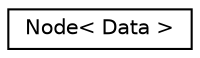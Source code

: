 digraph "Graphical Class Hierarchy"
{
  edge [fontname="Helvetica",fontsize="10",labelfontname="Helvetica",labelfontsize="10"];
  node [fontname="Helvetica",fontsize="10",shape=record];
  rankdir="LR";
  Node1 [label="Node\< Data \>",height=0.2,width=0.4,color="black", fillcolor="white", style="filled",URL="$class_node.html"];
}
